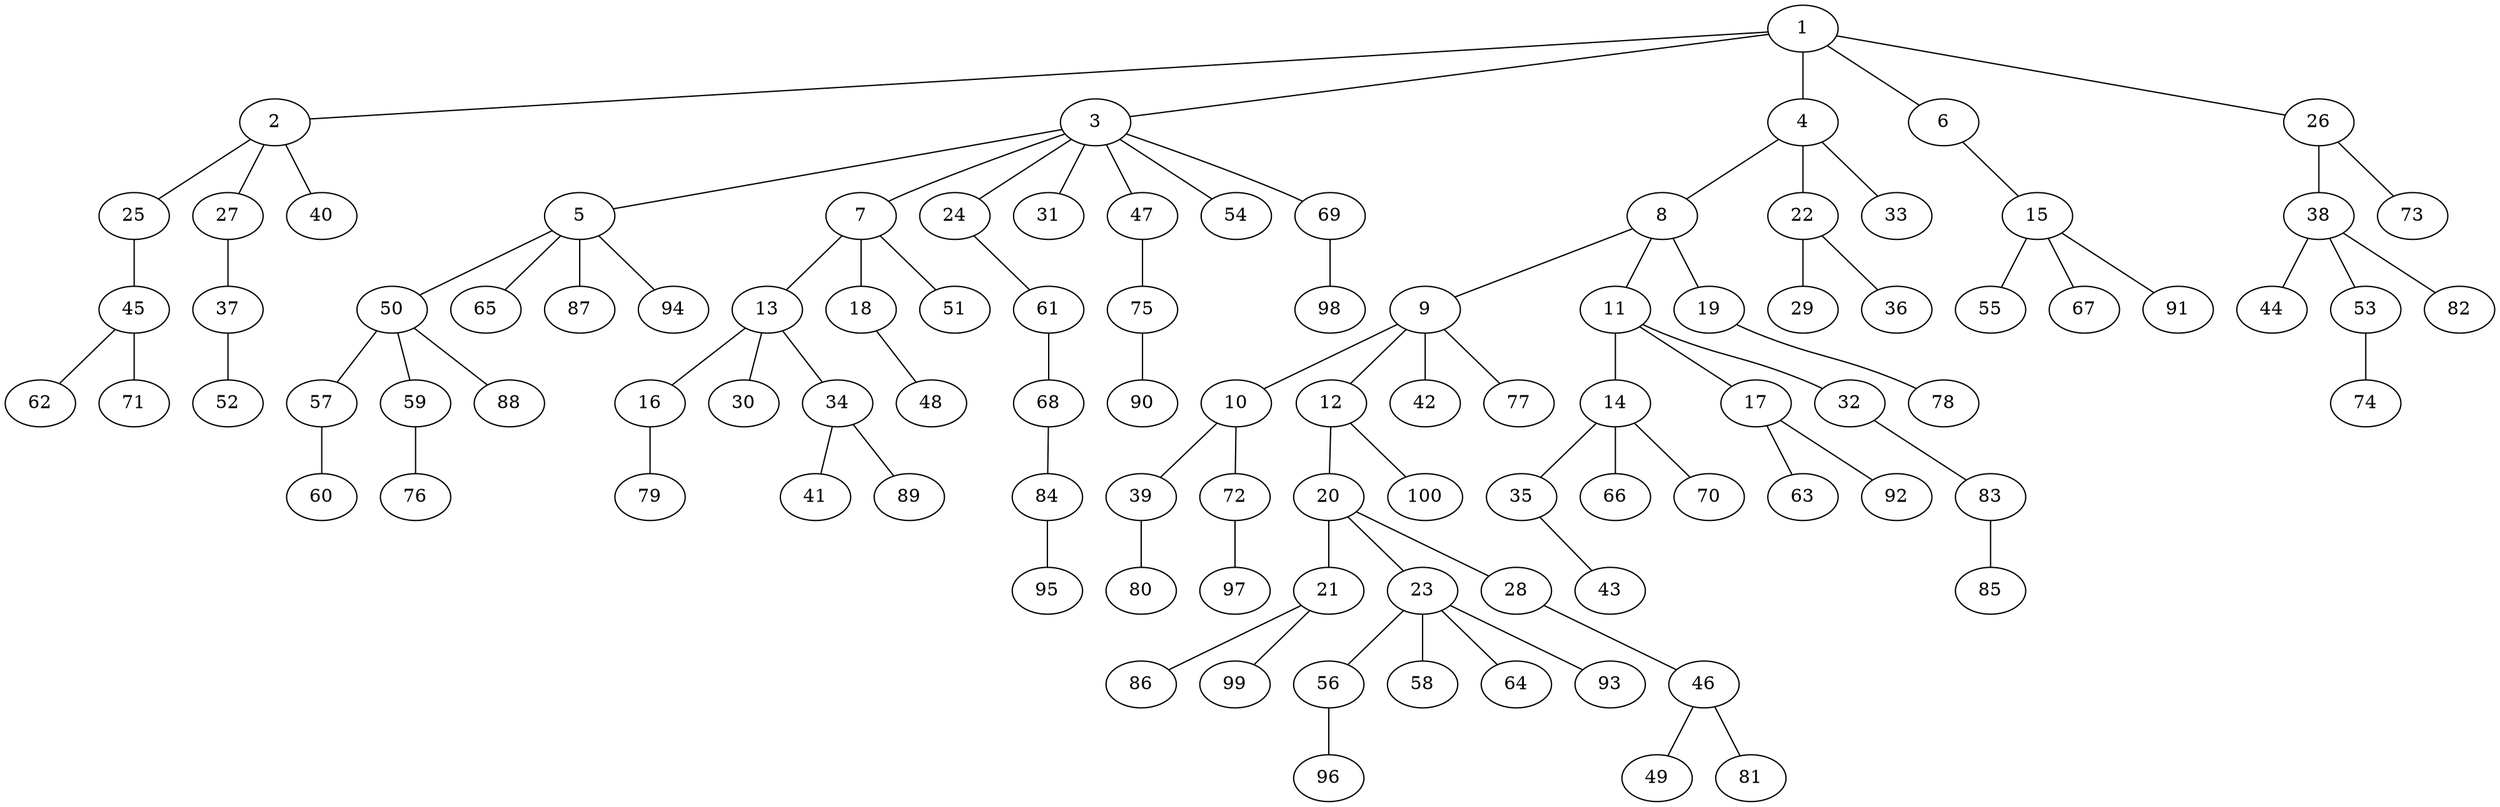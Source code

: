 graph graphname {1--2
1--3
1--4
1--6
1--26
2--25
2--27
2--40
3--5
3--7
3--24
3--31
3--47
3--54
3--69
4--8
4--22
4--33
5--50
5--65
5--87
5--94
6--15
7--13
7--18
7--51
8--9
8--11
8--19
9--10
9--12
9--42
9--77
10--39
10--72
11--14
11--17
11--32
12--20
12--100
13--16
13--30
13--34
14--35
14--66
14--70
15--55
15--67
15--91
16--79
17--63
17--92
18--48
19--78
20--21
20--23
20--28
21--86
21--99
22--29
22--36
23--56
23--58
23--64
23--93
24--61
25--45
26--38
26--73
27--37
28--46
32--83
34--41
34--89
35--43
37--52
38--44
38--53
38--82
39--80
45--62
45--71
46--49
46--81
47--75
50--57
50--59
50--88
53--74
56--96
57--60
59--76
61--68
68--84
69--98
72--97
75--90
83--85
84--95
}